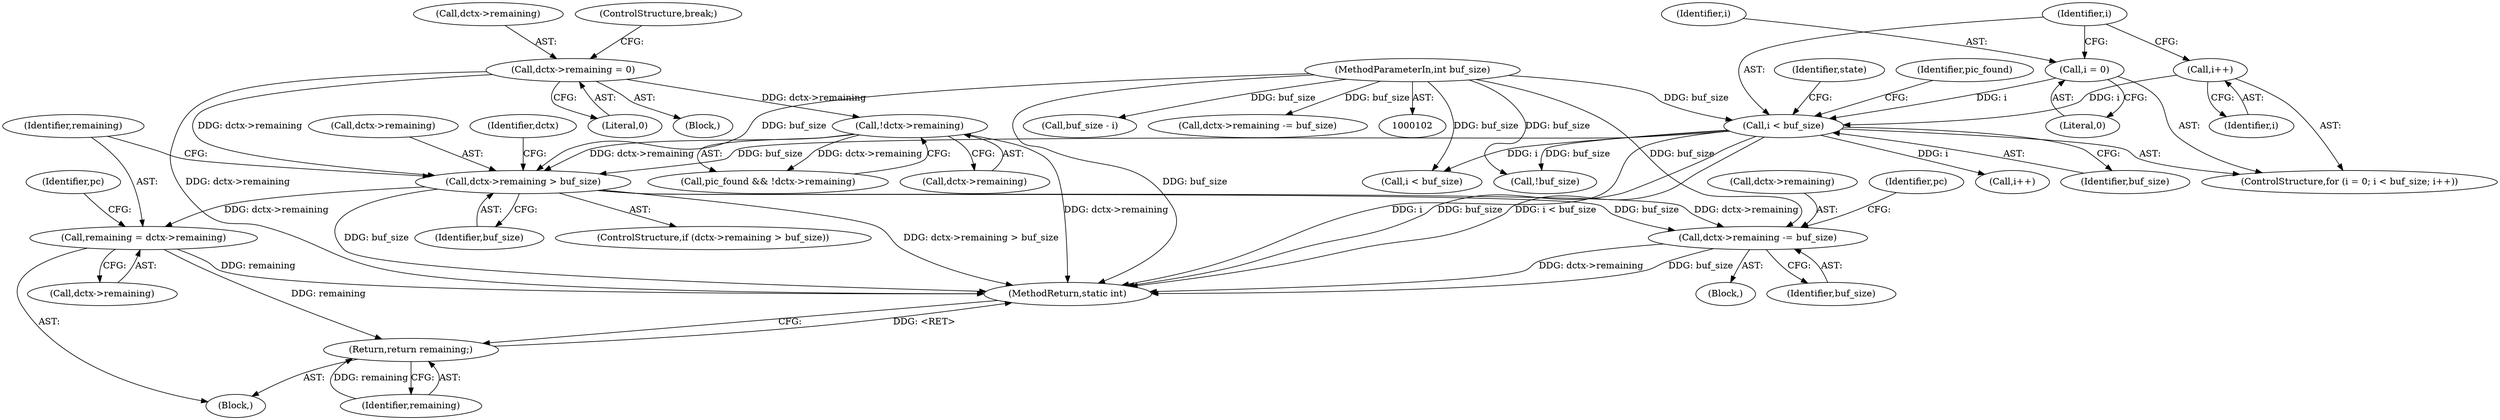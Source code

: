 digraph "0_FFmpeg_31c1c0b46a7021802c3d1d18039fca30dba5a14e@API" {
"1000385" [label="(Call,dctx->remaining > buf_size)"];
"1000188" [label="(Call,dctx->remaining = 0)"];
"1000197" [label="(Call,!dctx->remaining)"];
"1000150" [label="(Call,i < buf_size)"];
"1000147" [label="(Call,i = 0)"];
"1000153" [label="(Call,i++)"];
"1000105" [label="(MethodParameterIn,int buf_size)"];
"1000391" [label="(Call,dctx->remaining -= buf_size)"];
"1000399" [label="(Call,remaining = dctx->remaining)"];
"1000435" [label="(Return,return remaining;)"];
"1000154" [label="(Identifier,i)"];
"1000459" [label="(MethodReturn,static int)"];
"1000399" [label="(Call,remaining = dctx->remaining)"];
"1000189" [label="(Call,dctx->remaining)"];
"1000148" [label="(Identifier,i)"];
"1000195" [label="(Call,pic_found && !dctx->remaining)"];
"1000193" [label="(ControlStructure,break;)"];
"1000401" [label="(Call,dctx->remaining)"];
"1000208" [label="(Call,i < buf_size)"];
"1000149" [label="(Literal,0)"];
"1000203" [label="(Call,!buf_size)"];
"1000196" [label="(Identifier,pic_found)"];
"1000390" [label="(Block,)"];
"1000395" [label="(Identifier,buf_size)"];
"1000397" [label="(Block,)"];
"1000166" [label="(Call,i++)"];
"1000152" [label="(Identifier,buf_size)"];
"1000389" [label="(Identifier,buf_size)"];
"1000192" [label="(Literal,0)"];
"1000406" [label="(Identifier,pc)"];
"1000151" [label="(Identifier,i)"];
"1000435" [label="(Return,return remaining;)"];
"1000153" [label="(Call,i++)"];
"1000150" [label="(Call,i < buf_size)"];
"1000439" [label="(Identifier,pc)"];
"1000436" [label="(Identifier,remaining)"];
"1000386" [label="(Call,dctx->remaining)"];
"1000165" [label="(Block,)"];
"1000392" [label="(Call,dctx->remaining)"];
"1000146" [label="(ControlStructure,for (i = 0; i < buf_size; i++))"];
"1000384" [label="(ControlStructure,if (dctx->remaining > buf_size))"];
"1000319" [label="(Call,buf_size - i)"];
"1000198" [label="(Call,dctx->remaining)"];
"1000385" [label="(Call,dctx->remaining > buf_size)"];
"1000393" [label="(Identifier,dctx)"];
"1000105" [label="(MethodParameterIn,int buf_size)"];
"1000375" [label="(Call,dctx->remaining -= buf_size)"];
"1000400" [label="(Identifier,remaining)"];
"1000391" [label="(Call,dctx->remaining -= buf_size)"];
"1000147" [label="(Call,i = 0)"];
"1000157" [label="(Identifier,state)"];
"1000188" [label="(Call,dctx->remaining = 0)"];
"1000197" [label="(Call,!dctx->remaining)"];
"1000385" -> "1000384"  [label="AST: "];
"1000385" -> "1000389"  [label="CFG: "];
"1000386" -> "1000385"  [label="AST: "];
"1000389" -> "1000385"  [label="AST: "];
"1000393" -> "1000385"  [label="CFG: "];
"1000400" -> "1000385"  [label="CFG: "];
"1000385" -> "1000459"  [label="DDG: buf_size"];
"1000385" -> "1000459"  [label="DDG: dctx->remaining > buf_size"];
"1000188" -> "1000385"  [label="DDG: dctx->remaining"];
"1000197" -> "1000385"  [label="DDG: dctx->remaining"];
"1000150" -> "1000385"  [label="DDG: buf_size"];
"1000105" -> "1000385"  [label="DDG: buf_size"];
"1000385" -> "1000391"  [label="DDG: buf_size"];
"1000385" -> "1000391"  [label="DDG: dctx->remaining"];
"1000385" -> "1000399"  [label="DDG: dctx->remaining"];
"1000188" -> "1000165"  [label="AST: "];
"1000188" -> "1000192"  [label="CFG: "];
"1000189" -> "1000188"  [label="AST: "];
"1000192" -> "1000188"  [label="AST: "];
"1000193" -> "1000188"  [label="CFG: "];
"1000188" -> "1000459"  [label="DDG: dctx->remaining"];
"1000188" -> "1000197"  [label="DDG: dctx->remaining"];
"1000197" -> "1000195"  [label="AST: "];
"1000197" -> "1000198"  [label="CFG: "];
"1000198" -> "1000197"  [label="AST: "];
"1000195" -> "1000197"  [label="CFG: "];
"1000197" -> "1000459"  [label="DDG: dctx->remaining"];
"1000197" -> "1000195"  [label="DDG: dctx->remaining"];
"1000150" -> "1000146"  [label="AST: "];
"1000150" -> "1000152"  [label="CFG: "];
"1000151" -> "1000150"  [label="AST: "];
"1000152" -> "1000150"  [label="AST: "];
"1000157" -> "1000150"  [label="CFG: "];
"1000196" -> "1000150"  [label="CFG: "];
"1000150" -> "1000459"  [label="DDG: i"];
"1000150" -> "1000459"  [label="DDG: buf_size"];
"1000150" -> "1000459"  [label="DDG: i < buf_size"];
"1000147" -> "1000150"  [label="DDG: i"];
"1000153" -> "1000150"  [label="DDG: i"];
"1000105" -> "1000150"  [label="DDG: buf_size"];
"1000150" -> "1000166"  [label="DDG: i"];
"1000150" -> "1000203"  [label="DDG: buf_size"];
"1000150" -> "1000208"  [label="DDG: i"];
"1000147" -> "1000146"  [label="AST: "];
"1000147" -> "1000149"  [label="CFG: "];
"1000148" -> "1000147"  [label="AST: "];
"1000149" -> "1000147"  [label="AST: "];
"1000151" -> "1000147"  [label="CFG: "];
"1000153" -> "1000146"  [label="AST: "];
"1000153" -> "1000154"  [label="CFG: "];
"1000154" -> "1000153"  [label="AST: "];
"1000151" -> "1000153"  [label="CFG: "];
"1000105" -> "1000102"  [label="AST: "];
"1000105" -> "1000459"  [label="DDG: buf_size"];
"1000105" -> "1000203"  [label="DDG: buf_size"];
"1000105" -> "1000208"  [label="DDG: buf_size"];
"1000105" -> "1000319"  [label="DDG: buf_size"];
"1000105" -> "1000375"  [label="DDG: buf_size"];
"1000105" -> "1000391"  [label="DDG: buf_size"];
"1000391" -> "1000390"  [label="AST: "];
"1000391" -> "1000395"  [label="CFG: "];
"1000392" -> "1000391"  [label="AST: "];
"1000395" -> "1000391"  [label="AST: "];
"1000439" -> "1000391"  [label="CFG: "];
"1000391" -> "1000459"  [label="DDG: dctx->remaining"];
"1000391" -> "1000459"  [label="DDG: buf_size"];
"1000399" -> "1000397"  [label="AST: "];
"1000399" -> "1000401"  [label="CFG: "];
"1000400" -> "1000399"  [label="AST: "];
"1000401" -> "1000399"  [label="AST: "];
"1000406" -> "1000399"  [label="CFG: "];
"1000399" -> "1000459"  [label="DDG: remaining"];
"1000399" -> "1000435"  [label="DDG: remaining"];
"1000435" -> "1000397"  [label="AST: "];
"1000435" -> "1000436"  [label="CFG: "];
"1000436" -> "1000435"  [label="AST: "];
"1000459" -> "1000435"  [label="CFG: "];
"1000435" -> "1000459"  [label="DDG: <RET>"];
"1000436" -> "1000435"  [label="DDG: remaining"];
}

